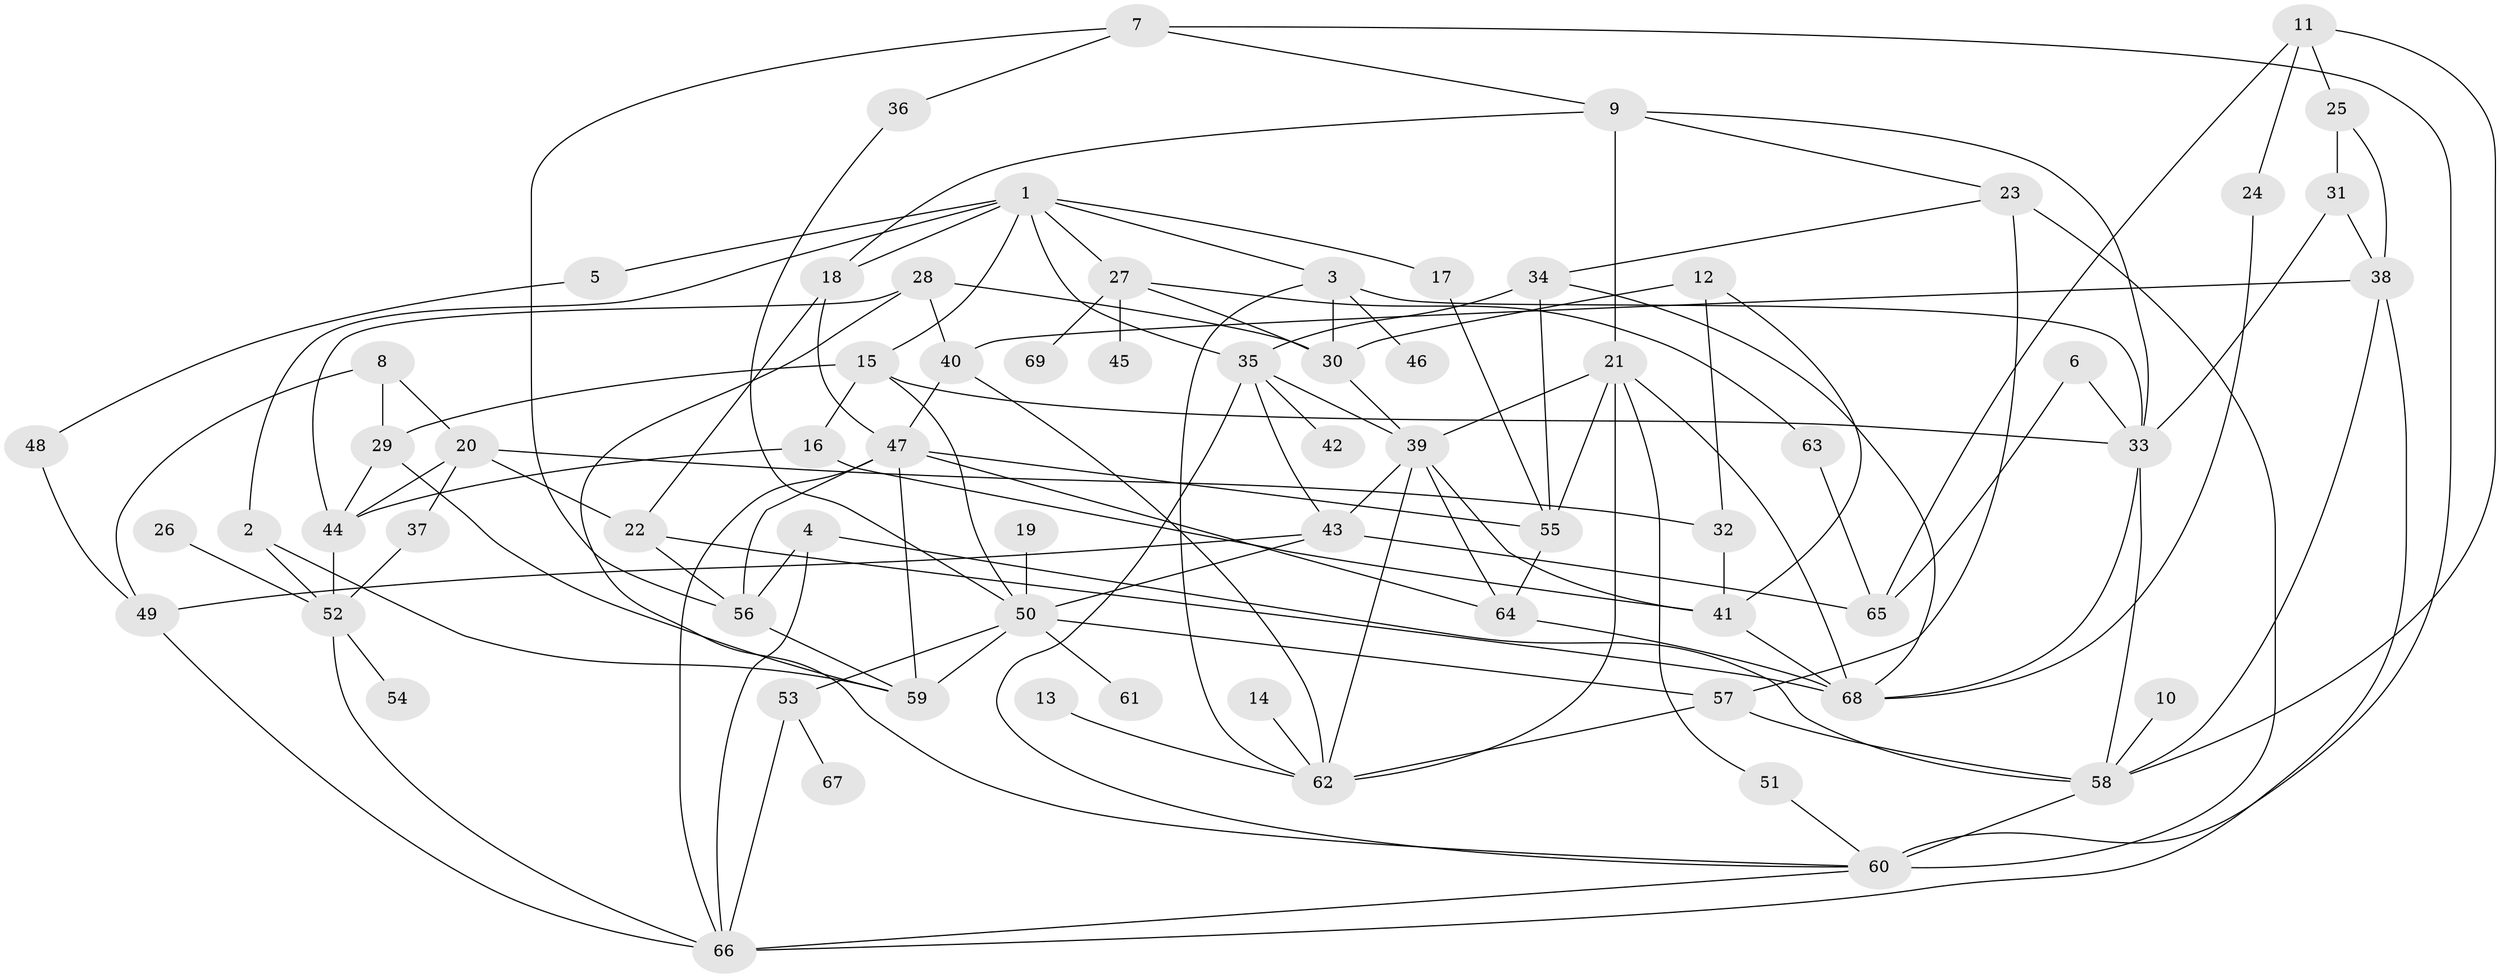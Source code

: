 // original degree distribution, {6: 0.072992700729927, 4: 0.13138686131386862, 7: 0.021897810218978103, 3: 0.26277372262773724, 5: 0.08029197080291971, 8: 0.0072992700729927005, 1: 0.21897810218978103, 2: 0.20437956204379562}
// Generated by graph-tools (version 1.1) at 2025/49/03/09/25 03:49:18]
// undirected, 69 vertices, 132 edges
graph export_dot {
graph [start="1"]
  node [color=gray90,style=filled];
  1;
  2;
  3;
  4;
  5;
  6;
  7;
  8;
  9;
  10;
  11;
  12;
  13;
  14;
  15;
  16;
  17;
  18;
  19;
  20;
  21;
  22;
  23;
  24;
  25;
  26;
  27;
  28;
  29;
  30;
  31;
  32;
  33;
  34;
  35;
  36;
  37;
  38;
  39;
  40;
  41;
  42;
  43;
  44;
  45;
  46;
  47;
  48;
  49;
  50;
  51;
  52;
  53;
  54;
  55;
  56;
  57;
  58;
  59;
  60;
  61;
  62;
  63;
  64;
  65;
  66;
  67;
  68;
  69;
  1 -- 2 [weight=1.0];
  1 -- 3 [weight=1.0];
  1 -- 5 [weight=1.0];
  1 -- 15 [weight=1.0];
  1 -- 17 [weight=1.0];
  1 -- 18 [weight=1.0];
  1 -- 27 [weight=1.0];
  1 -- 35 [weight=1.0];
  2 -- 52 [weight=1.0];
  2 -- 59 [weight=1.0];
  3 -- 30 [weight=1.0];
  3 -- 33 [weight=1.0];
  3 -- 46 [weight=1.0];
  3 -- 62 [weight=1.0];
  4 -- 56 [weight=1.0];
  4 -- 58 [weight=1.0];
  4 -- 66 [weight=1.0];
  5 -- 48 [weight=1.0];
  6 -- 33 [weight=1.0];
  6 -- 65 [weight=1.0];
  7 -- 9 [weight=1.0];
  7 -- 36 [weight=1.0];
  7 -- 56 [weight=1.0];
  7 -- 60 [weight=1.0];
  8 -- 20 [weight=1.0];
  8 -- 29 [weight=1.0];
  8 -- 49 [weight=1.0];
  9 -- 18 [weight=1.0];
  9 -- 21 [weight=1.0];
  9 -- 23 [weight=1.0];
  9 -- 33 [weight=1.0];
  10 -- 58 [weight=1.0];
  11 -- 24 [weight=1.0];
  11 -- 25 [weight=1.0];
  11 -- 58 [weight=1.0];
  11 -- 65 [weight=1.0];
  12 -- 30 [weight=1.0];
  12 -- 32 [weight=1.0];
  12 -- 41 [weight=1.0];
  13 -- 62 [weight=1.0];
  14 -- 62 [weight=1.0];
  15 -- 16 [weight=1.0];
  15 -- 29 [weight=1.0];
  15 -- 33 [weight=1.0];
  15 -- 50 [weight=1.0];
  16 -- 41 [weight=1.0];
  16 -- 44 [weight=1.0];
  17 -- 55 [weight=1.0];
  18 -- 22 [weight=1.0];
  18 -- 47 [weight=1.0];
  19 -- 50 [weight=1.0];
  20 -- 22 [weight=1.0];
  20 -- 32 [weight=1.0];
  20 -- 37 [weight=1.0];
  20 -- 44 [weight=1.0];
  21 -- 39 [weight=1.0];
  21 -- 51 [weight=1.0];
  21 -- 55 [weight=1.0];
  21 -- 62 [weight=1.0];
  21 -- 68 [weight=1.0];
  22 -- 56 [weight=1.0];
  22 -- 68 [weight=1.0];
  23 -- 34 [weight=1.0];
  23 -- 57 [weight=1.0];
  23 -- 60 [weight=2.0];
  24 -- 68 [weight=1.0];
  25 -- 31 [weight=1.0];
  25 -- 38 [weight=1.0];
  26 -- 52 [weight=1.0];
  27 -- 30 [weight=1.0];
  27 -- 45 [weight=1.0];
  27 -- 63 [weight=1.0];
  27 -- 69 [weight=1.0];
  28 -- 30 [weight=1.0];
  28 -- 40 [weight=1.0];
  28 -- 44 [weight=1.0];
  28 -- 60 [weight=1.0];
  29 -- 44 [weight=1.0];
  29 -- 59 [weight=1.0];
  30 -- 39 [weight=1.0];
  31 -- 33 [weight=1.0];
  31 -- 38 [weight=1.0];
  32 -- 41 [weight=1.0];
  33 -- 58 [weight=1.0];
  33 -- 68 [weight=1.0];
  34 -- 35 [weight=1.0];
  34 -- 55 [weight=1.0];
  34 -- 68 [weight=1.0];
  35 -- 39 [weight=1.0];
  35 -- 42 [weight=1.0];
  35 -- 43 [weight=1.0];
  35 -- 60 [weight=1.0];
  36 -- 50 [weight=1.0];
  37 -- 52 [weight=1.0];
  38 -- 40 [weight=1.0];
  38 -- 58 [weight=1.0];
  38 -- 66 [weight=1.0];
  39 -- 41 [weight=1.0];
  39 -- 43 [weight=1.0];
  39 -- 62 [weight=1.0];
  39 -- 64 [weight=1.0];
  40 -- 47 [weight=1.0];
  40 -- 62 [weight=1.0];
  41 -- 68 [weight=1.0];
  43 -- 49 [weight=1.0];
  43 -- 50 [weight=2.0];
  43 -- 65 [weight=1.0];
  44 -- 52 [weight=1.0];
  47 -- 55 [weight=1.0];
  47 -- 56 [weight=1.0];
  47 -- 59 [weight=1.0];
  47 -- 64 [weight=1.0];
  47 -- 66 [weight=1.0];
  48 -- 49 [weight=1.0];
  49 -- 66 [weight=1.0];
  50 -- 53 [weight=1.0];
  50 -- 57 [weight=1.0];
  50 -- 59 [weight=1.0];
  50 -- 61 [weight=1.0];
  51 -- 60 [weight=1.0];
  52 -- 54 [weight=1.0];
  52 -- 66 [weight=1.0];
  53 -- 66 [weight=1.0];
  53 -- 67 [weight=1.0];
  55 -- 64 [weight=1.0];
  56 -- 59 [weight=1.0];
  57 -- 58 [weight=1.0];
  57 -- 62 [weight=1.0];
  58 -- 60 [weight=1.0];
  60 -- 66 [weight=1.0];
  63 -- 65 [weight=1.0];
  64 -- 68 [weight=1.0];
}

